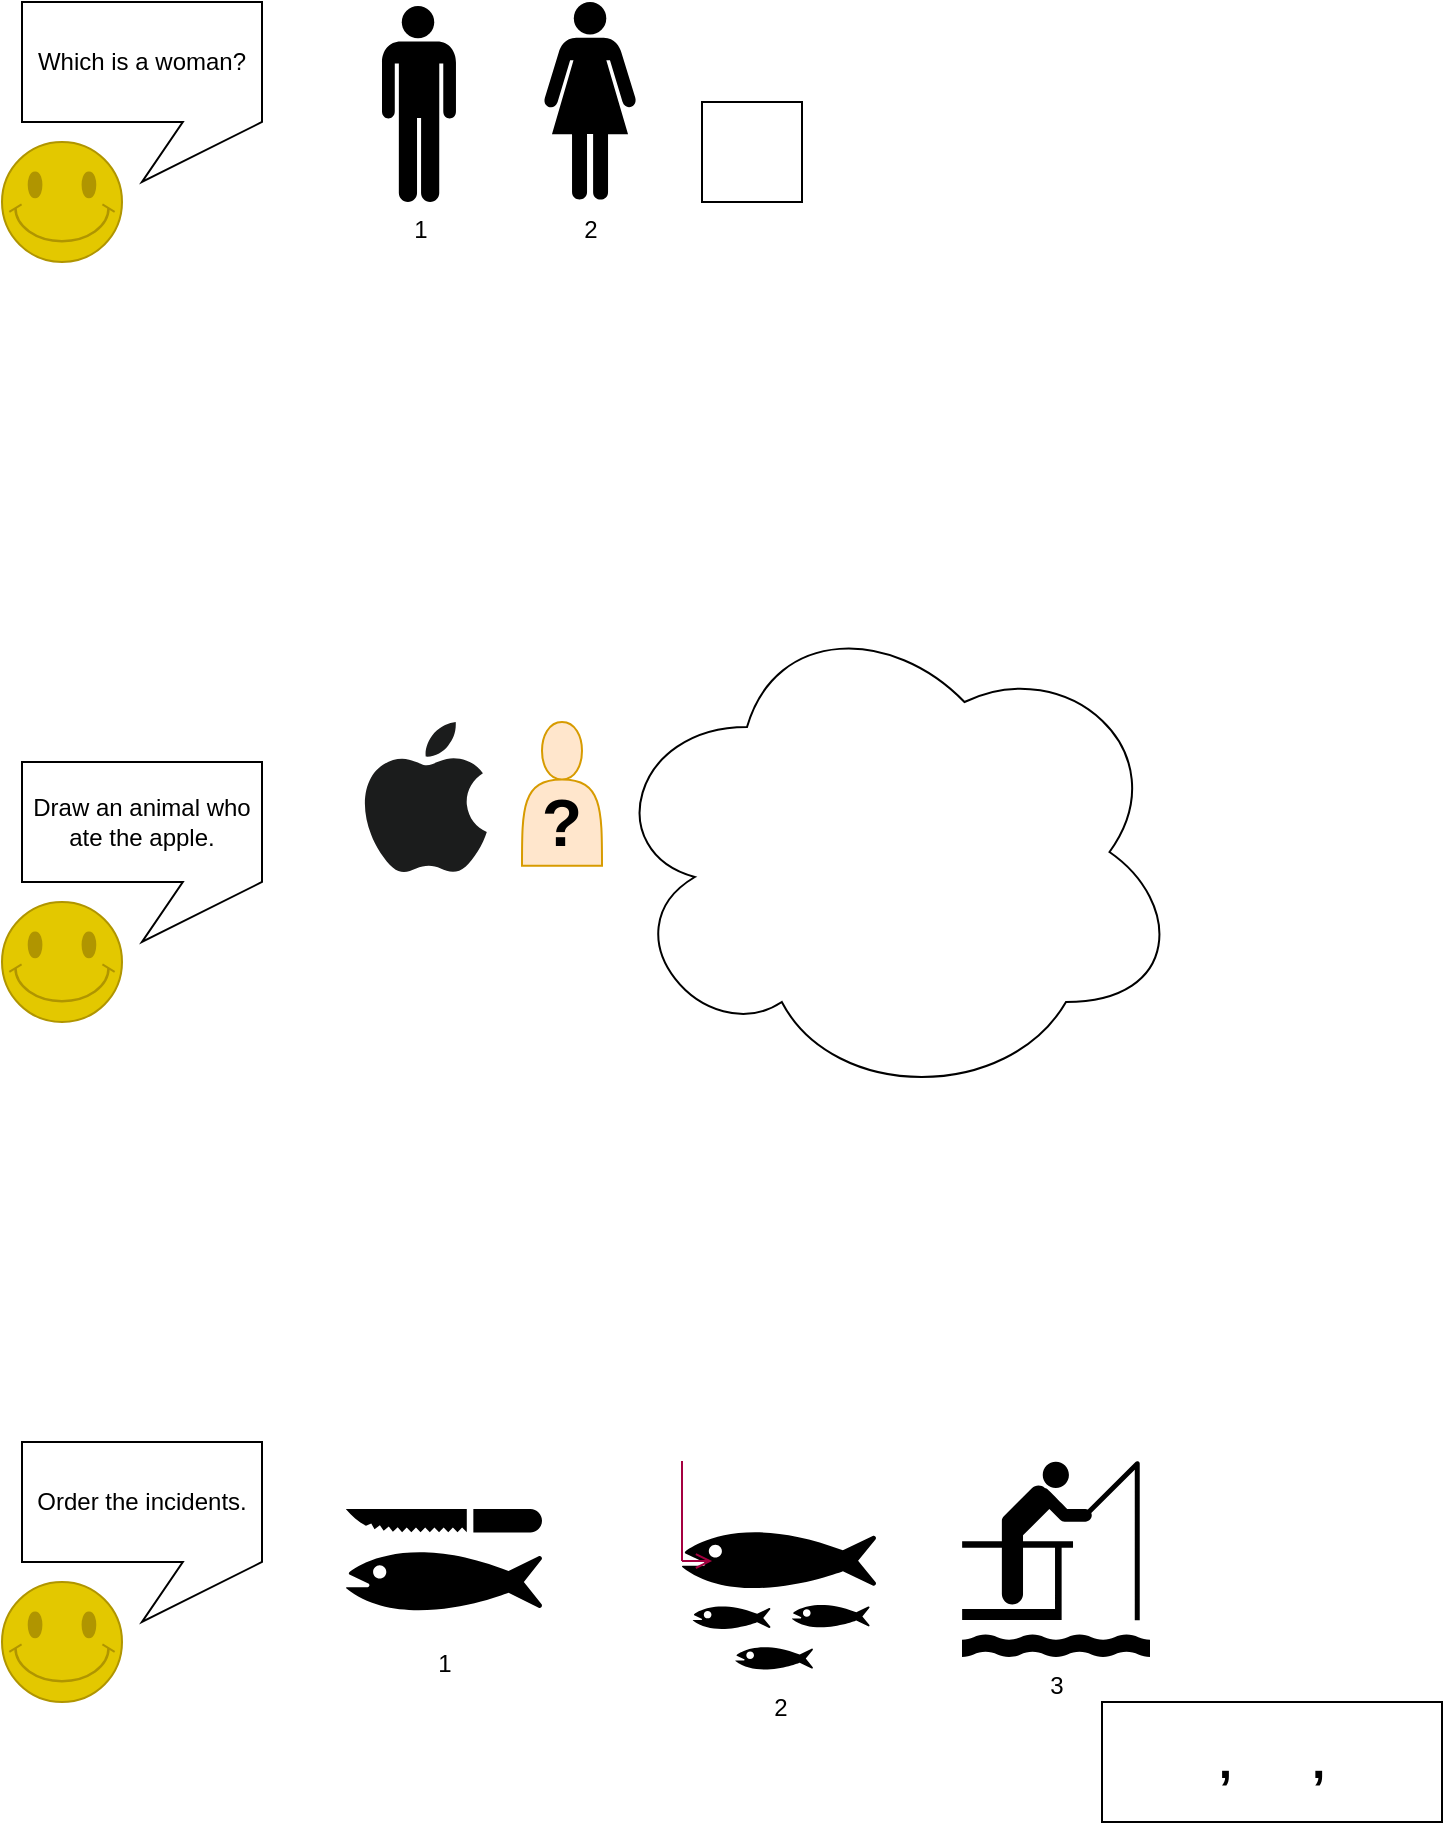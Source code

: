 <mxfile version="13.8.8" type="github"><diagram id="J_G8Q_JLri1OIg-J_-vX" name="Page-1"><mxGraphModel dx="898" dy="430" grid="1" gridSize="10" guides="1" tooltips="1" connect="1" arrows="1" fold="1" page="1" pageScale="1" pageWidth="827" pageHeight="1169" math="0" shadow="0"><root><mxCell id="0"/><mxCell id="1" parent="0"/><mxCell id="F4s7fh9CcwIWC6imZVdS-6" value="1" style="shape=mxgraph.signs.people.man_1;html=1;pointerEvents=1;fillColor=#000000;strokeColor=none;verticalLabelPosition=bottom;verticalAlign=top;align=center;" parent="1" vertex="1"><mxGeometry x="230" y="32" width="37" height="98" as="geometry"/></mxCell><mxCell id="F4s7fh9CcwIWC6imZVdS-7" value="2" style="shape=mxgraph.signs.people.woman_1;html=1;pointerEvents=1;fillColor=#000000;strokeColor=none;verticalLabelPosition=bottom;verticalAlign=top;align=center;" parent="1" vertex="1"><mxGeometry x="310" y="30" width="48" height="100" as="geometry"/></mxCell><mxCell id="F4s7fh9CcwIWC6imZVdS-8" value="" style="whiteSpace=wrap;html=1;aspect=fixed;" parent="1" vertex="1"><mxGeometry x="390" y="80" width="50" height="50" as="geometry"/></mxCell><mxCell id="F4s7fh9CcwIWC6imZVdS-11" value="Which is a woman?" style="shape=callout;whiteSpace=wrap;html=1;perimeter=calloutPerimeter;base=40;size=30;position=0.67;" parent="1" vertex="1"><mxGeometry x="50" y="30" width="120" height="90" as="geometry"/></mxCell><mxCell id="F4s7fh9CcwIWC6imZVdS-12" value="" style="verticalLabelPosition=bottom;verticalAlign=top;html=1;shape=mxgraph.basic.smiley;fillColor=#e3c800;strokeColor=#B09500;fontColor=#ffffff;" parent="1" vertex="1"><mxGeometry x="40" y="100" width="60" height="60" as="geometry"/></mxCell><mxCell id="F4s7fh9CcwIWC6imZVdS-13" value="" style="dashed=0;outlineConnect=0;html=1;align=center;labelPosition=center;verticalLabelPosition=bottom;verticalAlign=top;shape=mxgraph.weblogos.apple;fillColor=#1B1C1C;strokeColor=none" parent="1" vertex="1"><mxGeometry x="220" y="390" width="62.4" height="76.2" as="geometry"/></mxCell><mxCell id="F4s7fh9CcwIWC6imZVdS-14" value="" style="shape=actor;whiteSpace=wrap;html=1;fillColor=#ffe6cc;strokeColor=#d79b00;" parent="1" vertex="1"><mxGeometry x="300" y="390" width="40" height="71.9" as="geometry"/></mxCell><mxCell id="F4s7fh9CcwIWC6imZVdS-15" value="?" style="text;html=1;strokeColor=none;fillColor=none;align=center;verticalAlign=middle;whiteSpace=wrap;rounded=0;fontSize=33;fontStyle=1;labelBorderColor=none;" parent="1" vertex="1"><mxGeometry x="300" y="420" width="40" height="40" as="geometry"/></mxCell><mxCell id="F4s7fh9CcwIWC6imZVdS-16" value="Draw an animal who ate the apple." style="shape=callout;whiteSpace=wrap;html=1;perimeter=calloutPerimeter;base=40;size=30;position=0.67;" parent="1" vertex="1"><mxGeometry x="50" y="410" width="120" height="90" as="geometry"/></mxCell><mxCell id="F4s7fh9CcwIWC6imZVdS-17" value="" style="verticalLabelPosition=bottom;verticalAlign=top;html=1;shape=mxgraph.basic.smiley;fillColor=#e3c800;strokeColor=#B09500;fontColor=#ffffff;" parent="1" vertex="1"><mxGeometry x="40" y="480" width="60" height="60" as="geometry"/></mxCell><mxCell id="F4s7fh9CcwIWC6imZVdS-18" value="" style="ellipse;shape=cloud;whiteSpace=wrap;html=1;fontSize=33;" parent="1" vertex="1"><mxGeometry x="340" y="330" width="290" height="250" as="geometry"/></mxCell><mxCell id="F4s7fh9CcwIWC6imZVdS-21" value="1" style="shape=mxgraph.signs.sports.fish_cleaning;html=1;pointerEvents=1;fillColor=#000000;strokeColor=none;verticalLabelPosition=bottom;verticalAlign=top;align=center;fontSize=12;" parent="1" vertex="1"><mxGeometry x="212" y="783.5" width="98" height="63" as="geometry"/></mxCell><mxCell id="F4s7fh9CcwIWC6imZVdS-22" value="3" style="shape=mxgraph.signs.sports.fishing_pier;html=1;pointerEvents=1;fillColor=#000000;strokeColor=none;verticalLabelPosition=bottom;verticalAlign=top;align=center;fontSize=12;" parent="1" vertex="1"><mxGeometry x="520" y="759.5" width="94" height="98" as="geometry"/></mxCell><mxCell id="F4s7fh9CcwIWC6imZVdS-24" value="2" style="shape=mxgraph.signs.animals.fish_hatchery;html=1;pointerEvents=1;fillColor=#000000;strokeColor=none;verticalLabelPosition=bottom;verticalAlign=top;align=center;fontSize=12;direction=east;" parent="1" vertex="1"><mxGeometry x="380" y="783.5" width="97" height="85" as="geometry"/></mxCell><mxCell id="F4s7fh9CcwIWC6imZVdS-28" value="" style="endArrow=none;html=1;fontSize=33;fillColor=#d80073;strokeColor=#A50040;" parent="1" edge="1"><mxGeometry width="50" height="50" relative="1" as="geometry"><mxPoint x="380" y="809.5" as="sourcePoint"/><mxPoint x="380" y="759.5" as="targetPoint"/></mxGeometry></mxCell><mxCell id="F4s7fh9CcwIWC6imZVdS-29" value="" style="endArrow=open;html=1;fontSize=33;endFill=0;fillColor=#d80073;strokeColor=#A50040;entryX=0.155;entryY=0.365;entryDx=0;entryDy=0;entryPerimeter=0;" parent="1" edge="1"><mxGeometry width="50" height="50" relative="1" as="geometry"><mxPoint x="380" y="809.5" as="sourcePoint"/><mxPoint x="395.035" y="809.525" as="targetPoint"/></mxGeometry></mxCell><mxCell id="F4s7fh9CcwIWC6imZVdS-30" value="Order the incidents." style="shape=callout;whiteSpace=wrap;html=1;perimeter=calloutPerimeter;base=40;size=30;position=0.67;" parent="1" vertex="1"><mxGeometry x="50" y="750" width="120" height="90" as="geometry"/></mxCell><mxCell id="F4s7fh9CcwIWC6imZVdS-31" value="" style="verticalLabelPosition=bottom;verticalAlign=top;html=1;shape=mxgraph.basic.smiley;fillColor=#e3c800;strokeColor=#B09500;fontColor=#ffffff;" parent="1" vertex="1"><mxGeometry x="40" y="820" width="60" height="60" as="geometry"/></mxCell><mxCell id="F4s7fh9CcwIWC6imZVdS-32" value=",&amp;nbsp; &amp;nbsp; &amp;nbsp; ," style="rounded=0;whiteSpace=wrap;html=1;fontSize=24;fontStyle=1" parent="1" vertex="1"><mxGeometry x="590" y="880" width="170" height="60" as="geometry"/></mxCell></root></mxGraphModel></diagram></mxfile>